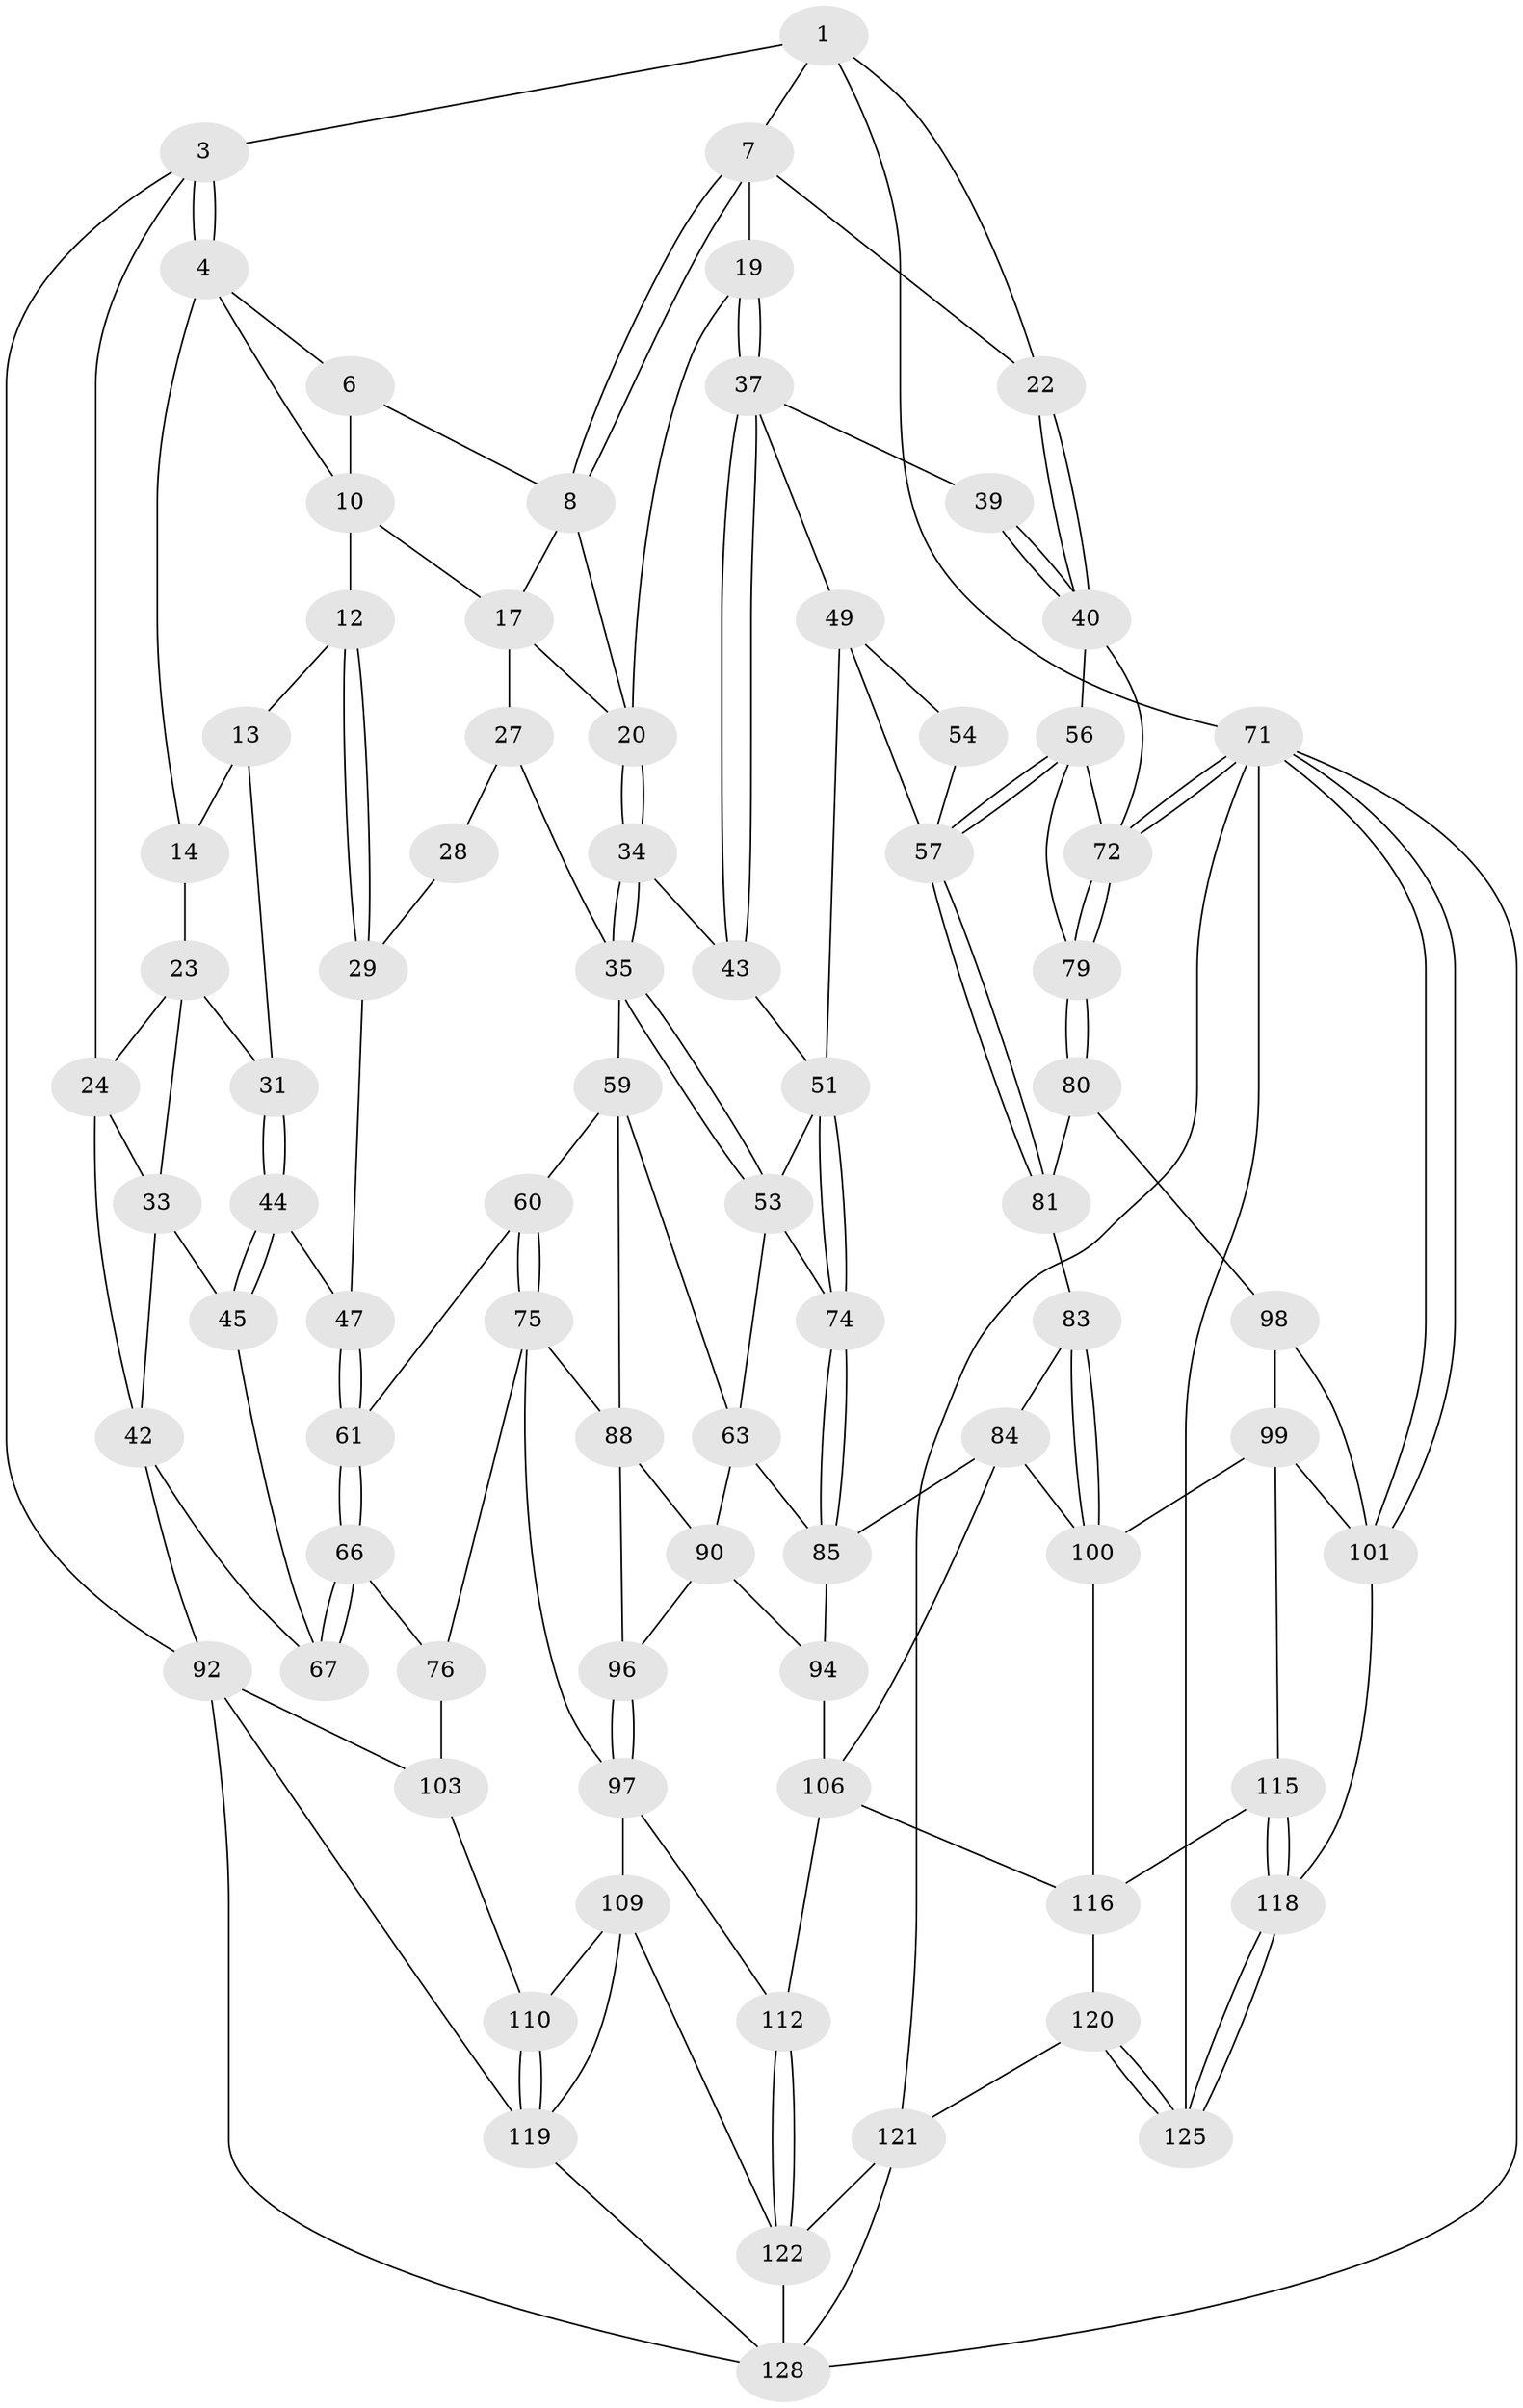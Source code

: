 // original degree distribution, {3: 0.03076923076923077, 5: 0.5384615384615384, 4: 0.2153846153846154, 6: 0.2153846153846154}
// Generated by graph-tools (version 1.1) at 2025/42/03/06/25 10:42:26]
// undirected, 78 vertices, 169 edges
graph export_dot {
graph [start="1"]
  node [color=gray90,style=filled];
  1 [pos="+0.6497600180838491+0",super="+2"];
  3 [pos="+0+0"];
  4 [pos="+0.19914717116714076+0",super="+5"];
  6 [pos="+0.5035693438996254+0",super="+9"];
  7 [pos="+0.6472264767568975+0.04749939445159087",super="+18"];
  8 [pos="+0.5436245166794447+0.06586992087811133",super="+16"];
  10 [pos="+0.4056449689449199+0.04170763573491691",super="+11"];
  12 [pos="+0.34797701830214045+0.14515019572636575"];
  13 [pos="+0.30500590990396353+0.12832109673932407",super="+30"];
  14 [pos="+0.24515820265133298+0.07444643620408306",super="+15"];
  17 [pos="+0.4972222170200851+0.10767537091970585",super="+26"];
  19 [pos="+0.6740392769485247+0.12891307411829106"];
  20 [pos="+0.6057402142757228+0.17161481690777503",super="+21"];
  22 [pos="+1+0"];
  23 [pos="+0.1527277575948899+0.11642750433096569",super="+32"];
  24 [pos="+0.0096085256955181+0.04028058720018687",super="+25"];
  27 [pos="+0.4545316528945854+0.252155111920572"];
  28 [pos="+0.4433104167834271+0.24391020055481102"];
  29 [pos="+0.35919028175899714+0.1731960517118763",super="+46"];
  31 [pos="+0.18177482908001938+0.248490896971824"];
  33 [pos="+0.0770703101899842+0.17210642074727844",super="+41"];
  34 [pos="+0.579528926131065+0.23732597793580346"];
  35 [pos="+0.5332586389533576+0.263788942424722",super="+36"];
  37 [pos="+0.7296211652803611+0.17831469659276372",super="+38"];
  39 [pos="+1+0.04996451148694313"];
  40 [pos="+1+0",super="+55"];
  42 [pos="+0+0.28763983485602157",super="+69"];
  43 [pos="+0.6468156673950117+0.26260074910253745"];
  44 [pos="+0.18232985436156426+0.2529689230038379",super="+48"];
  45 [pos="+0+0.2886771705935371",super="+65"];
  47 [pos="+0.22362141602818233+0.31892701944659196"];
  49 [pos="+0.7738063260042418+0.3678006493953478",super="+50"];
  51 [pos="+0.727108583576075+0.37592757313964703",super="+52"];
  53 [pos="+0.6506398024768277+0.37699735728731393",super="+62"];
  54 [pos="+0.9080306508681167+0.2150818172263598"];
  56 [pos="+0.8376758248779491+0.3847297861597964",super="+78"];
  57 [pos="+0.808189894131637+0.40277658959800616",super="+58"];
  59 [pos="+0.43584154445413675+0.37766846419758987",super="+64"];
  60 [pos="+0.36201820887748254+0.3810515604493458"];
  61 [pos="+0.23304138154647738+0.3458528573169978"];
  63 [pos="+0.5119410328310234+0.41968412721466924",super="+87"];
  66 [pos="+0.1777160501604976+0.4527071156601354",super="+70"];
  67 [pos="+0.057668208824877845+0.3802502318649945",super="+68"];
  71 [pos="+1+0.7398884888599362",super="+130"];
  72 [pos="+1+0.44477550722705494",super="+73"];
  74 [pos="+0.6368652247031337+0.552079213045886"];
  75 [pos="+0.2783939060961337+0.5569612186053864",super="+89"];
  76 [pos="+0.19750994406282332+0.5479595192180509",super="+77"];
  79 [pos="+1+0.44862954139218075"];
  80 [pos="+0.9417675840107849+0.4651850332030023",super="+93"];
  81 [pos="+0.8107953766625439+0.41015143310920765",super="+82"];
  83 [pos="+0.7583629141316028+0.576172826282395"];
  84 [pos="+0.6419551723152492+0.5632762884475109",super="+105"];
  85 [pos="+0.6367116059803324+0.5613589780128456",super="+86"];
  88 [pos="+0.4238047072402308+0.48770679690998775",super="+91"];
  90 [pos="+0.5253022563541134+0.5285206644190673",super="+95"];
  92 [pos="+0+0.6941474065132232",super="+104"];
  94 [pos="+0.530486356719171+0.6695508644257021"];
  96 [pos="+0.47617672728594646+0.6031141440605433"];
  97 [pos="+0.3406813115454299+0.5894112467092336",super="+108"];
  98 [pos="+0.9270903178632629+0.5818556330848481"];
  99 [pos="+0.8151754645109348+0.6456575909090275",super="+114"];
  100 [pos="+0.7742171198971639+0.6235901818327746",super="+113"];
  101 [pos="+1+0.7418473852438439",super="+102"];
  103 [pos="+0.0016664417971240621+0.6404219973624593",super="+111"];
  106 [pos="+0.6002002818747388+0.737243615197479",super="+107"];
  109 [pos="+0.3268654886025771+0.7822954481271143",super="+124"];
  110 [pos="+0.2610364025061653+0.7454078455030478"];
  112 [pos="+0.4922118902504269+0.7426359157923789"];
  115 [pos="+0.8590335254373533+0.7412217700413783"];
  116 [pos="+0.7372229307135846+0.795056022110383",super="+117"];
  118 [pos="+1+0.8170516881605351"];
  119 [pos="+0+0.7690442859988014",super="+126"];
  120 [pos="+0.7173877069036293+0.9301975307595297"];
  121 [pos="+0.5307704028656476+0.9008221484792645",super="+127"];
  122 [pos="+0.5253387764706542+0.8951382203354427",super="+123"];
  125 [pos="+0.778653651898785+1"];
  128 [pos="+0.3249870144750899+1",super="+129"];
  1 -- 7;
  1 -- 3;
  1 -- 22;
  1 -- 71;
  3 -- 4;
  3 -- 4;
  3 -- 92;
  3 -- 24;
  4 -- 10;
  4 -- 6;
  4 -- 14;
  6 -- 8;
  6 -- 10;
  7 -- 8;
  7 -- 8;
  7 -- 19;
  7 -- 22;
  8 -- 17;
  8 -- 20;
  10 -- 17;
  10 -- 12;
  12 -- 13;
  12 -- 29;
  12 -- 29;
  13 -- 14 [weight=2];
  13 -- 31;
  14 -- 23;
  17 -- 27;
  17 -- 20;
  19 -- 20;
  19 -- 37;
  19 -- 37;
  20 -- 34;
  20 -- 34;
  22 -- 40;
  22 -- 40;
  23 -- 24;
  23 -- 33;
  23 -- 31;
  24 -- 33;
  24 -- 42;
  27 -- 28;
  27 -- 35;
  28 -- 29 [weight=2];
  29 -- 47;
  31 -- 44;
  31 -- 44;
  33 -- 42;
  33 -- 45;
  34 -- 35;
  34 -- 35;
  34 -- 43;
  35 -- 53;
  35 -- 53;
  35 -- 59;
  37 -- 43;
  37 -- 43;
  37 -- 49;
  37 -- 39;
  39 -- 40;
  39 -- 40;
  40 -- 56;
  40 -- 72;
  42 -- 92;
  42 -- 67;
  43 -- 51;
  44 -- 45;
  44 -- 45;
  44 -- 47;
  45 -- 67;
  47 -- 61;
  47 -- 61;
  49 -- 54;
  49 -- 51;
  49 -- 57;
  51 -- 74;
  51 -- 74;
  51 -- 53;
  53 -- 74;
  53 -- 63;
  54 -- 57;
  56 -- 57;
  56 -- 57;
  56 -- 72;
  56 -- 79;
  57 -- 81;
  57 -- 81;
  59 -- 60;
  59 -- 88;
  59 -- 63;
  60 -- 61;
  60 -- 75;
  60 -- 75;
  61 -- 66;
  61 -- 66;
  63 -- 90;
  63 -- 85;
  66 -- 67 [weight=2];
  66 -- 67;
  66 -- 76;
  71 -- 72;
  71 -- 72;
  71 -- 101;
  71 -- 101;
  71 -- 128;
  71 -- 121;
  71 -- 125;
  72 -- 79;
  72 -- 79;
  74 -- 85;
  74 -- 85;
  75 -- 76;
  75 -- 88;
  75 -- 97;
  76 -- 103 [weight=2];
  79 -- 80;
  79 -- 80;
  80 -- 81 [weight=2];
  80 -- 98;
  81 -- 83;
  83 -- 84;
  83 -- 100;
  83 -- 100;
  84 -- 85;
  84 -- 106;
  84 -- 100;
  85 -- 94;
  88 -- 90;
  88 -- 96;
  90 -- 96;
  90 -- 94;
  92 -- 119;
  92 -- 103;
  92 -- 128;
  94 -- 106;
  96 -- 97;
  96 -- 97;
  97 -- 112;
  97 -- 109;
  98 -- 99;
  98 -- 101;
  99 -- 100;
  99 -- 115;
  99 -- 101;
  100 -- 116;
  101 -- 118;
  103 -- 110;
  106 -- 112;
  106 -- 116;
  109 -- 110;
  109 -- 122;
  109 -- 119;
  110 -- 119;
  110 -- 119;
  112 -- 122;
  112 -- 122;
  115 -- 116;
  115 -- 118;
  115 -- 118;
  116 -- 120;
  118 -- 125;
  118 -- 125;
  119 -- 128;
  120 -- 121;
  120 -- 125;
  120 -- 125;
  121 -- 122;
  121 -- 128;
  122 -- 128;
}

